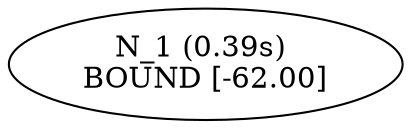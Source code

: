 ##Command to get a nice layout: dot -Tpdf thisfile > thisfile.pdf

digraph master_0_BaP_Tree {
edge[fontname = "Courier", fontsize = 10];
n1 [label="N_1 (0.39s) \nBOUND [-62.00]"];
}